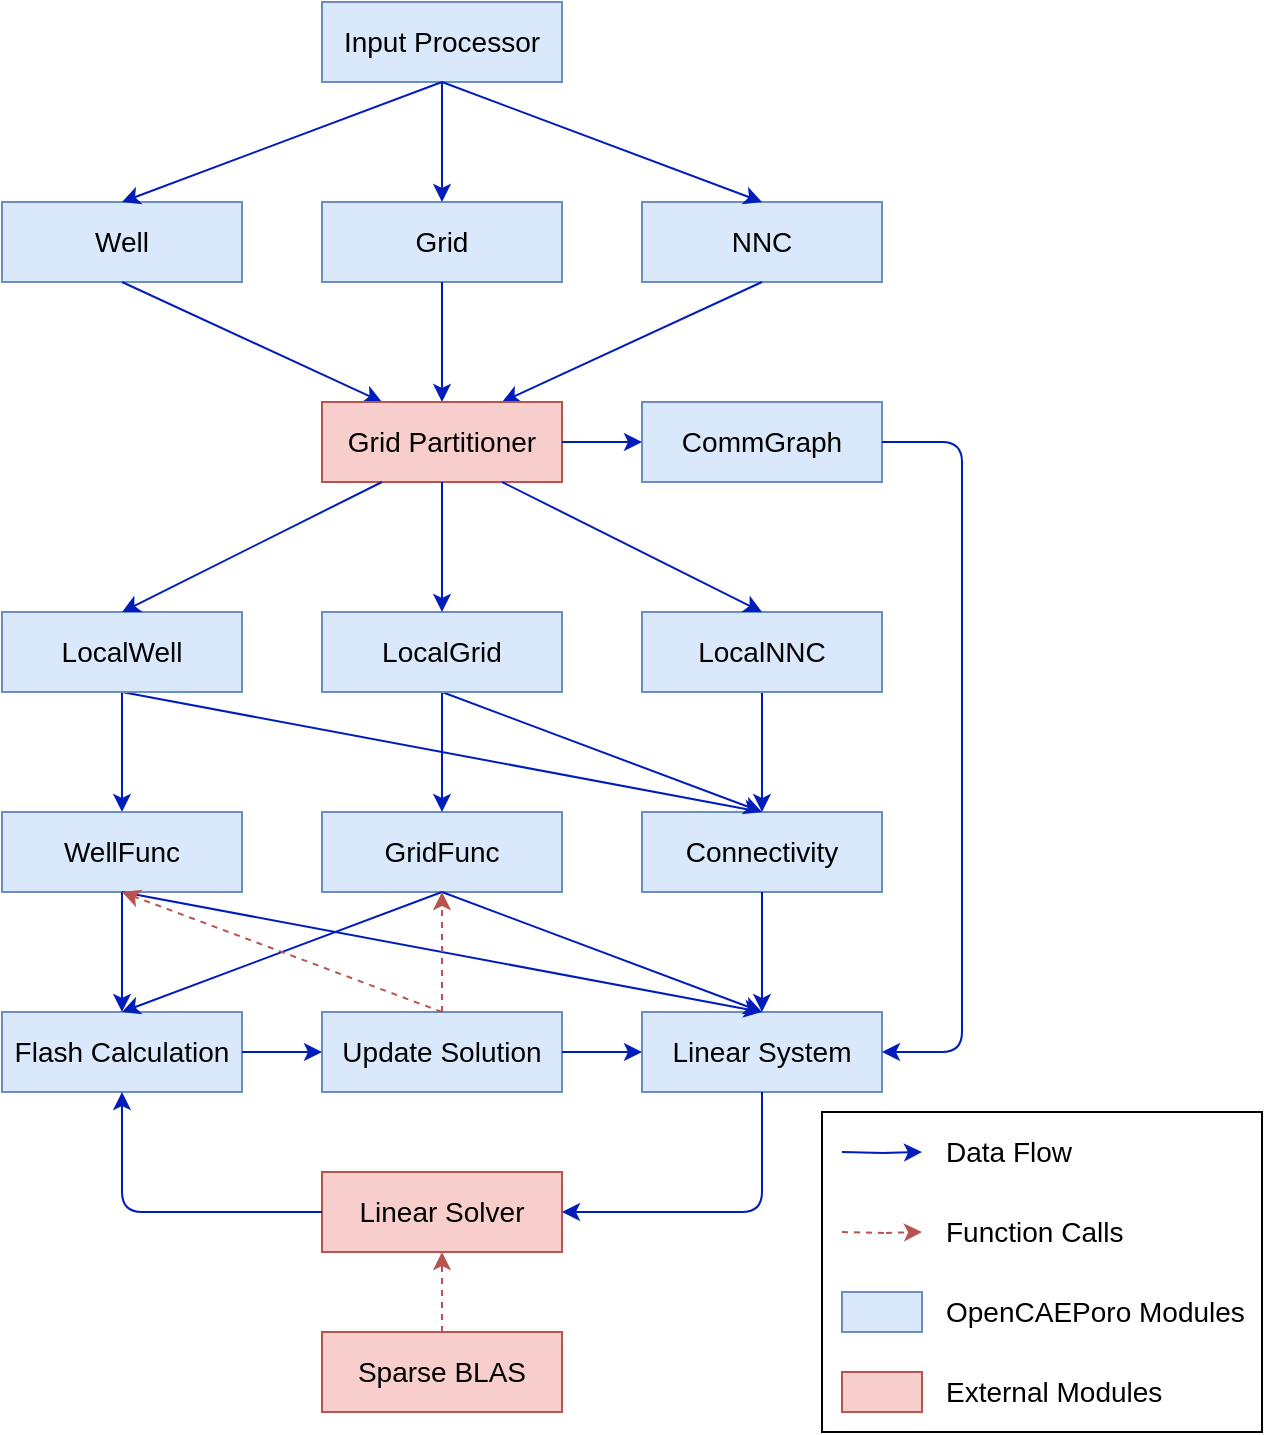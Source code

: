 <mxfile version="14.9.6" type="device"><diagram id="BCsTNo7XaG5lO_LFpKWu" name="Page-1"><mxGraphModel dx="1956" dy="883" grid="1" gridSize="10" guides="1" tooltips="1" connect="1" arrows="1" fold="1" page="1" pageScale="1" pageWidth="850" pageHeight="1100" math="0" shadow="0"><root><mxCell id="0"/><mxCell id="1" parent="0"/><mxCell id="PTDBOQn8WWwS7BRcFA7S-1" value="&lt;font style=&quot;font-size: 14px&quot;&gt;Well&lt;/font&gt;" style="rounded=0;whiteSpace=wrap;html=1;fillColor=#dae8fc;strokeColor=#6c8ebf;" parent="1" vertex="1"><mxGeometry x="-720" y="140" width="120" height="40" as="geometry"/></mxCell><mxCell id="PTDBOQn8WWwS7BRcFA7S-4" value="&lt;font style=&quot;font-size: 14px&quot;&gt;Input Processor&lt;/font&gt;" style="rounded=0;whiteSpace=wrap;html=1;fillColor=#dae8fc;strokeColor=#6c8ebf;" parent="1" vertex="1"><mxGeometry x="-560" y="40" width="120" height="40" as="geometry"/></mxCell><mxCell id="PTDBOQn8WWwS7BRcFA7S-5" value="&lt;span style=&quot;font-size: 14px&quot;&gt;GridFunc&lt;/span&gt;" style="rounded=0;whiteSpace=wrap;html=1;fillColor=#dae8fc;strokeColor=#6c8ebf;" parent="1" vertex="1"><mxGeometry x="-560" y="445" width="120" height="40" as="geometry"/></mxCell><mxCell id="PTDBOQn8WWwS7BRcFA7S-6" value="&lt;span style=&quot;font-size: 14px&quot;&gt;Linear System&lt;/span&gt;" style="rounded=0;whiteSpace=wrap;html=1;fillColor=#dae8fc;strokeColor=#6c8ebf;" parent="1" vertex="1"><mxGeometry x="-400" y="545" width="120" height="40" as="geometry"/></mxCell><mxCell id="PTDBOQn8WWwS7BRcFA7S-7" value="&lt;span style=&quot;font-size: 14px&quot;&gt;Linear Solver&lt;/span&gt;" style="rounded=0;whiteSpace=wrap;html=1;fillColor=#f8cecc;strokeColor=#b85450;" parent="1" vertex="1"><mxGeometry x="-560" y="625" width="120" height="40" as="geometry"/></mxCell><mxCell id="PTDBOQn8WWwS7BRcFA7S-8" value="&lt;font style=&quot;font-size: 14px&quot;&gt;Flash Calculation&lt;/font&gt;" style="rounded=0;whiteSpace=wrap;html=1;fillColor=#dae8fc;strokeColor=#6c8ebf;" parent="1" vertex="1"><mxGeometry x="-720" y="545" width="120" height="40" as="geometry"/></mxCell><mxCell id="PTDBOQn8WWwS7BRcFA7S-9" value="&lt;span style=&quot;font-size: 14px&quot;&gt;Update Solution&lt;/span&gt;" style="rounded=0;whiteSpace=wrap;html=1;fillColor=#dae8fc;strokeColor=#6c8ebf;" parent="1" vertex="1"><mxGeometry x="-560" y="545" width="120" height="40" as="geometry"/></mxCell><mxCell id="PTDBOQn8WWwS7BRcFA7S-10" value="&lt;span style=&quot;font-size: 14px&quot;&gt;Sparse BLAS&lt;/span&gt;" style="rounded=0;whiteSpace=wrap;html=1;fillColor=#f8cecc;strokeColor=#b85450;" parent="1" vertex="1"><mxGeometry x="-560" y="705" width="120" height="40" as="geometry"/></mxCell><mxCell id="PTDBOQn8WWwS7BRcFA7S-11" value="" style="endArrow=classic;html=1;exitX=0.5;exitY=1;exitDx=0;exitDy=0;entryX=0.5;entryY=0;entryDx=0;entryDy=0;fillColor=#0050ef;strokeColor=#001DBC;" parent="1" source="PTDBOQn8WWwS7BRcFA7S-4" target="PTDBOQn8WWwS7BRcFA7S-1" edge="1"><mxGeometry width="50" height="50" relative="1" as="geometry"><mxPoint x="-340" y="430" as="sourcePoint"/><mxPoint x="-290" y="380" as="targetPoint"/></mxGeometry></mxCell><mxCell id="PTDBOQn8WWwS7BRcFA7S-14" value="" style="endArrow=classic;html=1;exitX=0.5;exitY=1;exitDx=0;exitDy=0;entryX=0.5;entryY=0;entryDx=0;entryDy=0;fillColor=#0050ef;strokeColor=#001DBC;" parent="1" source="SvODhS6VZ_SSj5CpwkZF-2" target="-unLna96iC-iLEw0KaYv-2" edge="1"><mxGeometry width="50" height="50" relative="1" as="geometry"><mxPoint x="-390" y="275" as="sourcePoint"/><mxPoint x="-490" y="315" as="targetPoint"/></mxGeometry></mxCell><mxCell id="PTDBOQn8WWwS7BRcFA7S-15" value="" style="endArrow=classic;html=1;exitX=0.5;exitY=1;exitDx=0;exitDy=0;entryX=0.5;entryY=0;entryDx=0;entryDy=0;fillColor=#0050ef;strokeColor=#001DBC;" parent="1" source="PTDBOQn8WWwS7BRcFA7S-5" target="PTDBOQn8WWwS7BRcFA7S-6" edge="1"><mxGeometry width="50" height="50" relative="1" as="geometry"><mxPoint x="-380" y="465" as="sourcePoint"/><mxPoint x="-480" y="505" as="targetPoint"/></mxGeometry></mxCell><mxCell id="PTDBOQn8WWwS7BRcFA7S-16" value="" style="endArrow=classic;html=1;exitX=0.5;exitY=1;exitDx=0;exitDy=0;entryX=1;entryY=0.5;entryDx=0;entryDy=0;fillColor=#0050ef;strokeColor=#001DBC;" parent="1" source="PTDBOQn8WWwS7BRcFA7S-6" target="PTDBOQn8WWwS7BRcFA7S-7" edge="1"><mxGeometry width="50" height="50" relative="1" as="geometry"><mxPoint x="-450" y="395" as="sourcePoint"/><mxPoint x="-550" y="435" as="targetPoint"/><Array as="points"><mxPoint x="-340" y="645"/></Array></mxGeometry></mxCell><mxCell id="PTDBOQn8WWwS7BRcFA7S-17" value="" style="endArrow=classic;html=1;exitX=0;exitY=0.5;exitDx=0;exitDy=0;fillColor=#0050ef;strokeColor=#001DBC;" parent="1" source="PTDBOQn8WWwS7BRcFA7S-7" edge="1"><mxGeometry width="50" height="50" relative="1" as="geometry"><mxPoint x="-440" y="405" as="sourcePoint"/><mxPoint x="-660" y="585" as="targetPoint"/><Array as="points"><mxPoint x="-660" y="645"/></Array></mxGeometry></mxCell><mxCell id="PTDBOQn8WWwS7BRcFA7S-22" value="" style="endArrow=classic;html=1;exitX=0.5;exitY=0;exitDx=0;exitDy=0;entryX=0.5;entryY=1;entryDx=0;entryDy=0;fillColor=#f8cecc;strokeColor=#b85450;dashed=1;" parent="1" source="PTDBOQn8WWwS7BRcFA7S-10" target="PTDBOQn8WWwS7BRcFA7S-7" edge="1"><mxGeometry width="50" height="50" relative="1" as="geometry"><mxPoint x="-570" y="595" as="sourcePoint"/><mxPoint x="-570" y="635" as="targetPoint"/></mxGeometry></mxCell><mxCell id="PTDBOQn8WWwS7BRcFA7S-27" style="edgeStyle=orthogonalEdgeStyle;rounded=0;orthogonalLoop=1;jettySize=auto;html=1;fillColor=#0050ef;strokeColor=#001DBC;entryX=0;entryY=0.5;entryDx=0;entryDy=0;" parent="1" edge="1"><mxGeometry relative="1" as="geometry"><mxPoint x="-260" y="615" as="targetPoint"/><mxPoint x="-300" y="615" as="sourcePoint"/></mxGeometry></mxCell><mxCell id="PTDBOQn8WWwS7BRcFA7S-28" value="&lt;font style=&quot;font-size: 14px&quot;&gt;Data Flow&lt;/font&gt;" style="text;html=1;strokeColor=none;fillColor=none;align=left;verticalAlign=middle;whiteSpace=wrap;rounded=0;" parent="1" vertex="1"><mxGeometry x="-250" y="605" width="70" height="20" as="geometry"/></mxCell><mxCell id="PTDBOQn8WWwS7BRcFA7S-29" style="edgeStyle=orthogonalEdgeStyle;rounded=0;orthogonalLoop=1;jettySize=auto;html=1;fillColor=#f8cecc;strokeColor=#b85450;entryX=0;entryY=0.5;entryDx=0;entryDy=0;dashed=1;" parent="1" edge="1"><mxGeometry relative="1" as="geometry"><mxPoint x="-260" y="655" as="targetPoint"/><mxPoint x="-300" y="655" as="sourcePoint"/></mxGeometry></mxCell><mxCell id="PTDBOQn8WWwS7BRcFA7S-30" value="&lt;font style=&quot;font-size: 14px&quot;&gt;Function Calls&lt;/font&gt;" style="text;html=1;strokeColor=none;fillColor=none;align=left;verticalAlign=middle;whiteSpace=wrap;rounded=0;" parent="1" vertex="1"><mxGeometry x="-250" y="645" width="110" height="20" as="geometry"/></mxCell><mxCell id="PTDBOQn8WWwS7BRcFA7S-31" value="" style="rounded=0;whiteSpace=wrap;html=1;fillColor=#dae8fc;strokeColor=#6c8ebf;" parent="1" vertex="1"><mxGeometry x="-300" y="685" width="40" height="20" as="geometry"/></mxCell><mxCell id="PTDBOQn8WWwS7BRcFA7S-32" value="&lt;font style=&quot;font-size: 14px&quot;&gt;OpenCAEPoro Modules&lt;/font&gt;" style="text;html=1;strokeColor=none;fillColor=none;align=left;verticalAlign=middle;whiteSpace=wrap;rounded=0;" parent="1" vertex="1"><mxGeometry x="-250" y="685" width="170" height="20" as="geometry"/></mxCell><mxCell id="PTDBOQn8WWwS7BRcFA7S-33" value="" style="rounded=0;whiteSpace=wrap;html=1;fillColor=#f8cecc;strokeColor=#b85450;" parent="1" vertex="1"><mxGeometry x="-300" y="725" width="40" height="20" as="geometry"/></mxCell><mxCell id="PTDBOQn8WWwS7BRcFA7S-34" value="&lt;font style=&quot;font-size: 14px&quot;&gt;External Modules&lt;/font&gt;" style="text;html=1;strokeColor=none;fillColor=none;align=left;verticalAlign=middle;whiteSpace=wrap;rounded=0;" parent="1" vertex="1"><mxGeometry x="-250" y="725" width="170" height="20" as="geometry"/></mxCell><mxCell id="-unLna96iC-iLEw0KaYv-1" value="&lt;font style=&quot;font-size: 14px&quot;&gt;NNC&lt;br&gt;&lt;/font&gt;" style="rounded=0;whiteSpace=wrap;html=1;fillColor=#dae8fc;strokeColor=#6c8ebf;" parent="1" vertex="1"><mxGeometry x="-400" y="140" width="120" height="40" as="geometry"/></mxCell><mxCell id="-unLna96iC-iLEw0KaYv-2" value="&lt;font style=&quot;font-size: 14px&quot;&gt;Connectivity&lt;br&gt;&lt;/font&gt;" style="rounded=0;whiteSpace=wrap;html=1;fillColor=#dae8fc;strokeColor=#6c8ebf;" parent="1" vertex="1"><mxGeometry x="-400" y="445" width="120" height="40" as="geometry"/></mxCell><mxCell id="-unLna96iC-iLEw0KaYv-3" value="" style="endArrow=classic;html=1;exitX=0.5;exitY=1;exitDx=0;exitDy=0;entryX=0.5;entryY=0;entryDx=0;entryDy=0;fillColor=#0050ef;strokeColor=#001DBC;" parent="1" source="SvODhS6VZ_SSj5CpwkZF-4" target="-unLna96iC-iLEw0KaYv-2" edge="1"><mxGeometry width="50" height="50" relative="1" as="geometry"><mxPoint x="-510" y="295" as="sourcePoint"/><mxPoint x="-430" y="335" as="targetPoint"/></mxGeometry></mxCell><mxCell id="-unLna96iC-iLEw0KaYv-4" value="" style="endArrow=classic;html=1;exitX=0.5;exitY=1;exitDx=0;exitDy=0;entryX=0.5;entryY=0;entryDx=0;entryDy=0;fillColor=#0050ef;strokeColor=#001DBC;" parent="1" source="SvODhS6VZ_SSj5CpwkZF-3" target="-unLna96iC-iLEw0KaYv-2" edge="1"><mxGeometry width="50" height="50" relative="1" as="geometry"><mxPoint x="-500" y="305" as="sourcePoint"/><mxPoint x="-420" y="345" as="targetPoint"/></mxGeometry></mxCell><mxCell id="-unLna96iC-iLEw0KaYv-5" value="&lt;font style=&quot;font-size: 14px&quot;&gt;Grid&lt;br&gt;&lt;/font&gt;" style="rounded=0;whiteSpace=wrap;html=1;fillColor=#dae8fc;strokeColor=#6c8ebf;" parent="1" vertex="1"><mxGeometry x="-560" y="140" width="120" height="40" as="geometry"/></mxCell><mxCell id="-unLna96iC-iLEw0KaYv-6" value="" style="endArrow=classic;html=1;entryX=0.5;entryY=0;entryDx=0;entryDy=0;fillColor=#0050ef;strokeColor=#001DBC;exitX=0.5;exitY=1;exitDx=0;exitDy=0;" parent="1" source="PTDBOQn8WWwS7BRcFA7S-4" target="-unLna96iC-iLEw0KaYv-5" edge="1"><mxGeometry width="50" height="50" relative="1" as="geometry"><mxPoint x="-500" y="80" as="sourcePoint"/><mxPoint x="-410" y="230" as="targetPoint"/></mxGeometry></mxCell><mxCell id="-unLna96iC-iLEw0KaYv-7" value="" style="endArrow=classic;html=1;entryX=0.5;entryY=0;entryDx=0;entryDy=0;fillColor=#0050ef;strokeColor=#001DBC;exitX=0.5;exitY=1;exitDx=0;exitDy=0;" parent="1" source="PTDBOQn8WWwS7BRcFA7S-4" target="-unLna96iC-iLEw0KaYv-1" edge="1"><mxGeometry width="50" height="50" relative="1" as="geometry"><mxPoint x="-330" y="90" as="sourcePoint"/><mxPoint x="-410" y="150" as="targetPoint"/></mxGeometry></mxCell><mxCell id="-unLna96iC-iLEw0KaYv-8" value="" style="endArrow=classic;html=1;exitX=0.5;exitY=1;exitDx=0;exitDy=0;entryX=0.5;entryY=0;entryDx=0;entryDy=0;fillColor=#0050ef;strokeColor=#001DBC;entryPerimeter=0;" parent="1" source="SvODhS6VZ_SSj5CpwkZF-2" target="sInt_PoMYNQbJmzfKfLq-1" edge="1"><mxGeometry width="50" height="50" relative="1" as="geometry"><mxPoint x="-750" y="295" as="sourcePoint"/><mxPoint x="-660" y="335" as="targetPoint"/></mxGeometry></mxCell><mxCell id="-unLna96iC-iLEw0KaYv-9" value="" style="endArrow=classic;html=1;exitX=0.5;exitY=1;exitDx=0;exitDy=0;entryX=0.5;entryY=0;entryDx=0;entryDy=0;fillColor=#0050ef;strokeColor=#001DBC;" parent="1" source="-unLna96iC-iLEw0KaYv-2" target="PTDBOQn8WWwS7BRcFA7S-6" edge="1"><mxGeometry width="50" height="50" relative="1" as="geometry"><mxPoint x="-660" y="475" as="sourcePoint"/><mxPoint x="-410" y="635" as="targetPoint"/></mxGeometry></mxCell><mxCell id="1pQpEIX94gugvkk9xgSc-1" value="" style="endArrow=classic;html=1;exitX=0.5;exitY=1;exitDx=0;exitDy=0;fillColor=#0050ef;strokeColor=#001DBC;entryX=0.5;entryY=0;entryDx=0;entryDy=0;" parent="1" source="SvODhS6VZ_SSj5CpwkZF-3" target="PTDBOQn8WWwS7BRcFA7S-5" edge="1"><mxGeometry width="50" height="50" relative="1" as="geometry"><mxPoint x="-650" y="295" as="sourcePoint"/><mxPoint x="-580" y="355" as="targetPoint"/></mxGeometry></mxCell><mxCell id="sInt_PoMYNQbJmzfKfLq-1" value="&lt;span style=&quot;font-size: 14px&quot;&gt;WellFunc&lt;/span&gt;" style="rounded=0;whiteSpace=wrap;html=1;fillColor=#dae8fc;strokeColor=#6c8ebf;" parent="1" vertex="1"><mxGeometry x="-720" y="445" width="120" height="40" as="geometry"/></mxCell><mxCell id="sInt_PoMYNQbJmzfKfLq-3" value="" style="endArrow=classic;html=1;fillColor=#0050ef;strokeColor=#001DBC;entryX=0;entryY=0.5;entryDx=0;entryDy=0;" parent="1" target="PTDBOQn8WWwS7BRcFA7S-9" edge="1"><mxGeometry width="50" height="50" relative="1" as="geometry"><mxPoint x="-600" y="565" as="sourcePoint"/><mxPoint x="-560" y="565" as="targetPoint"/></mxGeometry></mxCell><mxCell id="sInt_PoMYNQbJmzfKfLq-4" value="" style="endArrow=classic;html=1;exitX=0.5;exitY=1;exitDx=0;exitDy=0;entryX=0.5;entryY=0;entryDx=0;entryDy=0;fillColor=#0050ef;strokeColor=#001DBC;" parent="1" source="sInt_PoMYNQbJmzfKfLq-1" target="PTDBOQn8WWwS7BRcFA7S-8" edge="1"><mxGeometry width="50" height="50" relative="1" as="geometry"><mxPoint x="-650" y="395" as="sourcePoint"/><mxPoint x="-650" y="455" as="targetPoint"/></mxGeometry></mxCell><mxCell id="sInt_PoMYNQbJmzfKfLq-5" value="" style="endArrow=classic;html=1;exitX=0.5;exitY=1;exitDx=0;exitDy=0;fillColor=#0050ef;strokeColor=#001DBC;entryX=0.5;entryY=0;entryDx=0;entryDy=0;" parent="1" source="PTDBOQn8WWwS7BRcFA7S-5" target="PTDBOQn8WWwS7BRcFA7S-8" edge="1"><mxGeometry width="50" height="50" relative="1" as="geometry"><mxPoint x="-640" y="405" as="sourcePoint"/><mxPoint x="-660" y="545" as="targetPoint"/></mxGeometry></mxCell><mxCell id="sInt_PoMYNQbJmzfKfLq-6" value="" style="endArrow=classic;html=1;exitX=0.5;exitY=1;exitDx=0;exitDy=0;entryX=0.5;entryY=0;entryDx=0;entryDy=0;fillColor=#0050ef;strokeColor=#001DBC;" parent="1" source="sInt_PoMYNQbJmzfKfLq-1" target="PTDBOQn8WWwS7BRcFA7S-6" edge="1"><mxGeometry width="50" height="50" relative="1" as="geometry"><mxPoint x="-650" y="495" as="sourcePoint"/><mxPoint x="-650" y="555" as="targetPoint"/></mxGeometry></mxCell><mxCell id="sInt_PoMYNQbJmzfKfLq-10" value="" style="rounded=0;whiteSpace=wrap;html=1;fillColor=none;" parent="1" vertex="1"><mxGeometry x="-310" y="595" width="220" height="160" as="geometry"/></mxCell><mxCell id="JxRy3KxrLsOu6A2YnCj--1" value="" style="endArrow=classic;html=1;fillColor=#0050ef;strokeColor=#001DBC;entryX=0;entryY=0.5;entryDx=0;entryDy=0;exitX=1;exitY=0.5;exitDx=0;exitDy=0;" parent="1" source="PTDBOQn8WWwS7BRcFA7S-9" target="PTDBOQn8WWwS7BRcFA7S-6" edge="1"><mxGeometry width="50" height="50" relative="1" as="geometry"><mxPoint x="-590" y="575" as="sourcePoint"/><mxPoint x="-550" y="575" as="targetPoint"/></mxGeometry></mxCell><mxCell id="JxRy3KxrLsOu6A2YnCj--2" value="" style="endArrow=classic;html=1;exitX=0.5;exitY=0;exitDx=0;exitDy=0;entryX=0.5;entryY=1;entryDx=0;entryDy=0;fillColor=#f8cecc;strokeColor=#b85450;dashed=1;" parent="1" source="PTDBOQn8WWwS7BRcFA7S-9" target="sInt_PoMYNQbJmzfKfLq-1" edge="1"><mxGeometry width="50" height="50" relative="1" as="geometry"><mxPoint x="-490" y="715" as="sourcePoint"/><mxPoint x="-490" y="675" as="targetPoint"/></mxGeometry></mxCell><mxCell id="JxRy3KxrLsOu6A2YnCj--4" value="" style="endArrow=classic;html=1;exitX=0.5;exitY=0;exitDx=0;exitDy=0;entryX=0.5;entryY=1;entryDx=0;entryDy=0;fillColor=#f8cecc;strokeColor=#b85450;dashed=1;" parent="1" source="PTDBOQn8WWwS7BRcFA7S-9" target="PTDBOQn8WWwS7BRcFA7S-5" edge="1"><mxGeometry width="50" height="50" relative="1" as="geometry"><mxPoint x="-490" y="555" as="sourcePoint"/><mxPoint x="-650" y="495" as="targetPoint"/></mxGeometry></mxCell><mxCell id="SvODhS6VZ_SSj5CpwkZF-2" value="&lt;font style=&quot;font-size: 14px&quot;&gt;LocalWell&lt;/font&gt;" style="rounded=0;whiteSpace=wrap;html=1;fillColor=#dae8fc;strokeColor=#6c8ebf;" parent="1" vertex="1"><mxGeometry x="-720" y="345" width="120" height="40" as="geometry"/></mxCell><mxCell id="SvODhS6VZ_SSj5CpwkZF-3" value="&lt;font style=&quot;font-size: 14px&quot;&gt;LocalGrid&lt;br&gt;&lt;/font&gt;" style="rounded=0;whiteSpace=wrap;html=1;fillColor=#dae8fc;strokeColor=#6c8ebf;" parent="1" vertex="1"><mxGeometry x="-560" y="345" width="120" height="40" as="geometry"/></mxCell><mxCell id="SvODhS6VZ_SSj5CpwkZF-4" value="&lt;font style=&quot;font-size: 14px&quot;&gt;LocalNNC&lt;br&gt;&lt;/font&gt;" style="rounded=0;whiteSpace=wrap;html=1;fillColor=#dae8fc;strokeColor=#6c8ebf;" parent="1" vertex="1"><mxGeometry x="-400" y="345" width="120" height="40" as="geometry"/></mxCell><mxCell id="SvODhS6VZ_SSj5CpwkZF-5" value="" style="endArrow=classic;html=1;exitX=0.5;exitY=1;exitDx=0;exitDy=0;entryX=0.25;entryY=0;entryDx=0;entryDy=0;fillColor=#0050ef;strokeColor=#001DBC;" parent="1" source="PTDBOQn8WWwS7BRcFA7S-1" target="SvODhS6VZ_SSj5CpwkZF-8" edge="1"><mxGeometry width="50" height="50" relative="1" as="geometry"><mxPoint x="-650" y="290" as="sourcePoint"/><mxPoint x="-650" y="350" as="targetPoint"/></mxGeometry></mxCell><mxCell id="SvODhS6VZ_SSj5CpwkZF-6" value="" style="endArrow=classic;html=1;exitX=0.5;exitY=1;exitDx=0;exitDy=0;fillColor=#0050ef;strokeColor=#001DBC;entryX=0.5;entryY=0;entryDx=0;entryDy=0;" parent="1" source="-unLna96iC-iLEw0KaYv-5" target="SvODhS6VZ_SSj5CpwkZF-8" edge="1"><mxGeometry width="50" height="50" relative="1" as="geometry"><mxPoint x="-640" y="300" as="sourcePoint"/><mxPoint x="-600" y="320" as="targetPoint"/></mxGeometry></mxCell><mxCell id="SvODhS6VZ_SSj5CpwkZF-7" value="" style="endArrow=classic;html=1;exitX=0.5;exitY=1;exitDx=0;exitDy=0;entryX=0.75;entryY=0;entryDx=0;entryDy=0;fillColor=#0050ef;strokeColor=#001DBC;fontStyle=1" parent="1" source="-unLna96iC-iLEw0KaYv-1" target="SvODhS6VZ_SSj5CpwkZF-8" edge="1"><mxGeometry width="50" height="50" relative="1" as="geometry"><mxPoint x="-630" y="310" as="sourcePoint"/><mxPoint x="-630" y="370" as="targetPoint"/></mxGeometry></mxCell><mxCell id="SvODhS6VZ_SSj5CpwkZF-8" value="&lt;font style=&quot;font-size: 14px&quot;&gt;Grid Partitioner&lt;/font&gt;" style="rounded=0;whiteSpace=wrap;html=1;fillColor=#f8cecc;strokeColor=#b85450;" parent="1" vertex="1"><mxGeometry x="-560" y="240" width="120" height="40" as="geometry"/></mxCell><mxCell id="SvODhS6VZ_SSj5CpwkZF-10" value="" style="endArrow=classic;html=1;exitX=0.25;exitY=1;exitDx=0;exitDy=0;fillColor=#0050ef;strokeColor=#001DBC;entryX=0.5;entryY=0;entryDx=0;entryDy=0;" parent="1" source="SvODhS6VZ_SSj5CpwkZF-8" target="SvODhS6VZ_SSj5CpwkZF-2" edge="1"><mxGeometry width="50" height="50" relative="1" as="geometry"><mxPoint x="-490" y="190" as="sourcePoint"/><mxPoint x="-490" y="250" as="targetPoint"/></mxGeometry></mxCell><mxCell id="SvODhS6VZ_SSj5CpwkZF-11" value="" style="endArrow=classic;html=1;exitX=0.5;exitY=1;exitDx=0;exitDy=0;fillColor=#0050ef;strokeColor=#001DBC;entryX=0.5;entryY=0;entryDx=0;entryDy=0;" parent="1" source="SvODhS6VZ_SSj5CpwkZF-8" target="SvODhS6VZ_SSj5CpwkZF-3" edge="1"><mxGeometry width="50" height="50" relative="1" as="geometry"><mxPoint x="-480" y="200" as="sourcePoint"/><mxPoint x="-480" y="260" as="targetPoint"/></mxGeometry></mxCell><mxCell id="SvODhS6VZ_SSj5CpwkZF-12" value="" style="endArrow=classic;html=1;exitX=0.75;exitY=1;exitDx=0;exitDy=0;fillColor=#0050ef;strokeColor=#001DBC;entryX=0.5;entryY=0;entryDx=0;entryDy=0;" parent="1" source="SvODhS6VZ_SSj5CpwkZF-8" target="SvODhS6VZ_SSj5CpwkZF-4" edge="1"><mxGeometry width="50" height="50" relative="1" as="geometry"><mxPoint x="-470" y="210" as="sourcePoint"/><mxPoint x="-340" y="330" as="targetPoint"/></mxGeometry></mxCell><mxCell id="SvODhS6VZ_SSj5CpwkZF-13" value="&lt;font style=&quot;font-size: 14px&quot;&gt;CommGraph&lt;br&gt;&lt;/font&gt;" style="rounded=0;whiteSpace=wrap;html=1;fillColor=#dae8fc;strokeColor=#6c8ebf;" parent="1" vertex="1"><mxGeometry x="-400" y="240" width="120" height="40" as="geometry"/></mxCell><mxCell id="SvODhS6VZ_SSj5CpwkZF-14" value="" style="endArrow=classic;html=1;fillColor=#0050ef;strokeColor=#001DBC;entryX=0;entryY=0.5;entryDx=0;entryDy=0;exitX=1;exitY=0.5;exitDx=0;exitDy=0;" parent="1" source="SvODhS6VZ_SSj5CpwkZF-8" target="SvODhS6VZ_SSj5CpwkZF-13" edge="1"><mxGeometry width="50" height="50" relative="1" as="geometry"><mxPoint x="-430" y="575" as="sourcePoint"/><mxPoint x="-390" y="575" as="targetPoint"/></mxGeometry></mxCell><mxCell id="SvODhS6VZ_SSj5CpwkZF-15" value="" style="endArrow=classic;html=1;exitX=1;exitY=0.5;exitDx=0;exitDy=0;entryX=1;entryY=0.5;entryDx=0;entryDy=0;fillColor=#0050ef;strokeColor=#001DBC;" parent="1" source="SvODhS6VZ_SSj5CpwkZF-13" target="PTDBOQn8WWwS7BRcFA7S-6" edge="1"><mxGeometry width="50" height="50" relative="1" as="geometry"><mxPoint x="-330" y="595" as="sourcePoint"/><mxPoint x="-430" y="655" as="targetPoint"/><Array as="points"><mxPoint x="-240" y="260"/><mxPoint x="-240" y="565"/></Array></mxGeometry></mxCell></root></mxGraphModel></diagram></mxfile>